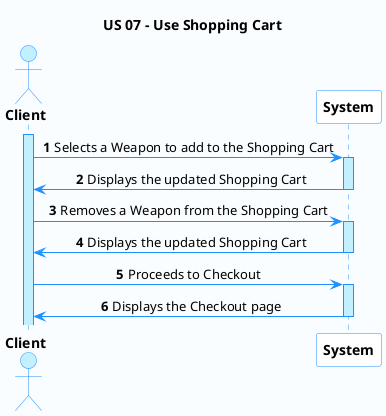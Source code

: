 @startuml

'-Style----------------------------------------------------------------------------------------------------------------

autonumber

skinparam DefaultTextAlignment center

skinparam BackgroundColor #fafdff

skinparam participant {
BackgroundColor AWS_BG_COLOR
BorderColor AWS_BORDER_COLOR
}

skinparam sequence {
LifeLineBorderColor DodgerBlue
LifeLineBackgroundColor APPLICATION

ActorBackgroundColor APPLICATION
ActorBorderColor DodgerBlue

BackgroundColor #FFFFFF
ArrowColor DodgerBlue
BorderColor DodgerBlue
ParticipantBorderColor DodgerBlue

GroupBorderColor #082642
GroupBackgroundColor APPLICATION
}

'-Title----------------------------------------------------------------------------------------------------------------

title US 07 - Use Shopping Cart

'-Actors/Participants--------------------------------------------------------------------------------------------------

actor "<b>Client" as A
participant "<b>System" as CR

'-Associations---------------------------------------------------------------------------------------------------------

activate A

A -> CR: Selects a Weapon to add to the Shopping Cart
activate CR

CR -> A: Displays the updated Shopping Cart
deactivate CR

A -> CR: Removes a Weapon from the Shopping Cart
activate CR

CR -> A: Displays the updated Shopping Cart
deactivate CR

A -> CR: Proceeds to Checkout
activate CR

CR -> A: Displays the Checkout page
deactivate CR

'----------------------------------------------------------------------------------------------------------------------

@enduml